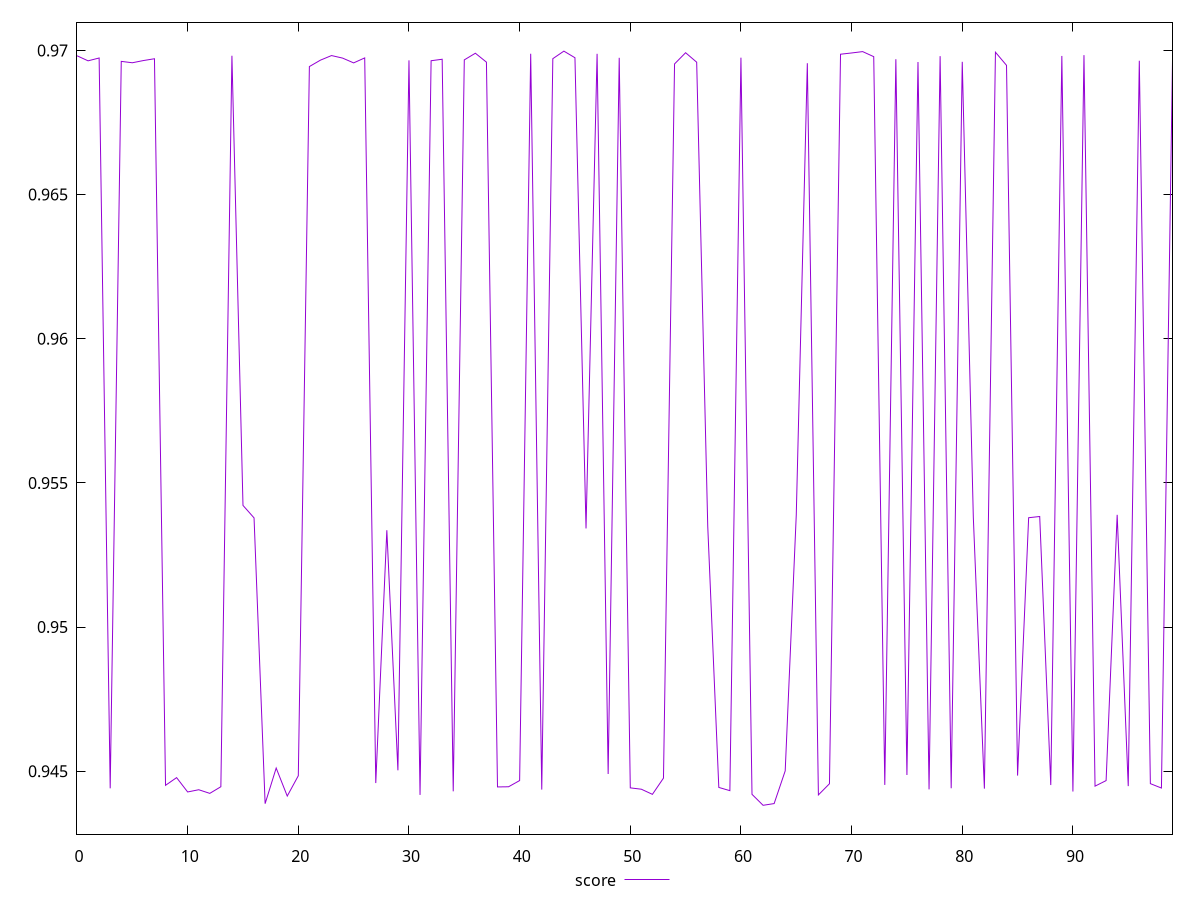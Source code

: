 reset

$score <<EOF
0 0.969815714191809
1 0.9696395155677071
2 0.9697378940194878
3 0.944407819465668
4 0.9696207869410118
5 0.9695725549026792
6 0.9696492637468974
7 0.9697115720903988
8 0.9445116748948423
9 0.9447785388146521
10 0.9442810878921112
11 0.9443586186808409
12 0.9442324490512906
13 0.9444625992429347
14 0.9698165564331006
15 0.9542194858753041
16 0.9537871510506359
17 0.9438750611159565
18 0.9451102325570586
19 0.9441392428641504
20 0.9448441139703012
21 0.9694406971361349
22 0.969663217044503
23 0.9698222366867115
24 0.9697345911202331
25 0.9695679974116888
26 0.9697405056587474
27 0.9445910298060379
28 0.9533589819818202
29 0.9450313307539359
30 0.9696567983209751
31 0.9441786681803188
32 0.9696430229858461
33 0.9696943543274201
34 0.9443043341347634
35 0.9696721694350283
36 0.9699027612164445
37 0.9695940754595436
38 0.9444557176450321
39 0.9444615044764317
40 0.9446773993320652
41 0.9698856939992643
42 0.9443622913521781
43 0.9697141043757205
44 0.9699760042600412
45 0.9697465809730696
46 0.953421203936275
47 0.9698820435970718
48 0.9449035728057286
49 0.9697441940155692
50 0.9444233687977306
51 0.9443766349475476
52 0.9441986655574282
53 0.9447618001468132
54 0.969532044507188
55 0.9699204658925562
56 0.9695918608249618
57 0.9535025597538733
58 0.9444387070232205
59 0.9443265436844661
60 0.9697480525706881
61 0.9441990641556408
62 0.943818659790264
63 0.9438781687915663
64 0.9450116370946606
65 0.9538912946715461
66 0.9695559620850455
67 0.9441787466095344
68 0.9445661868245683
69 0.9698689069501023
70 0.9699120614787262
71 0.969959606949522
72 0.9697838950685733
73 0.9445262174955569
74 0.9696949741683276
75 0.9448702923983228
76 0.9695979823261709
77 0.9443700211147269
78 0.9698030070569302
79 0.9444098667759522
80 0.9696055520865872
81 0.9538105127530174
82 0.9443949673544476
83 0.9699384140864882
84 0.9694831264081069
85 0.9448485597514347
86 0.95379293662775
87 0.9538354092575859
88 0.9445212225933786
89 0.9698091907895345
90 0.9442954436512041
91 0.9698363716171208
92 0.9444827850093174
93 0.9446764630744705
94 0.9538944812216695
95 0.944483299697082
96 0.9696421776319804
97 0.9445697538861441
98 0.9444174427467722
99 0.9696467459599122
EOF

set key outside below
set xrange [0:99]
set yrange [0.942818659790264:0.9709760042600412]
set terminal svg size 640, 490 enhanced background rgb 'white'
set output "report_00007_2020-12-11T15:55:29.892Z/first-meaningful-paint/samples/pages+cached+noexternal/score/values.svg"

plot $score title "score" with line

reset

